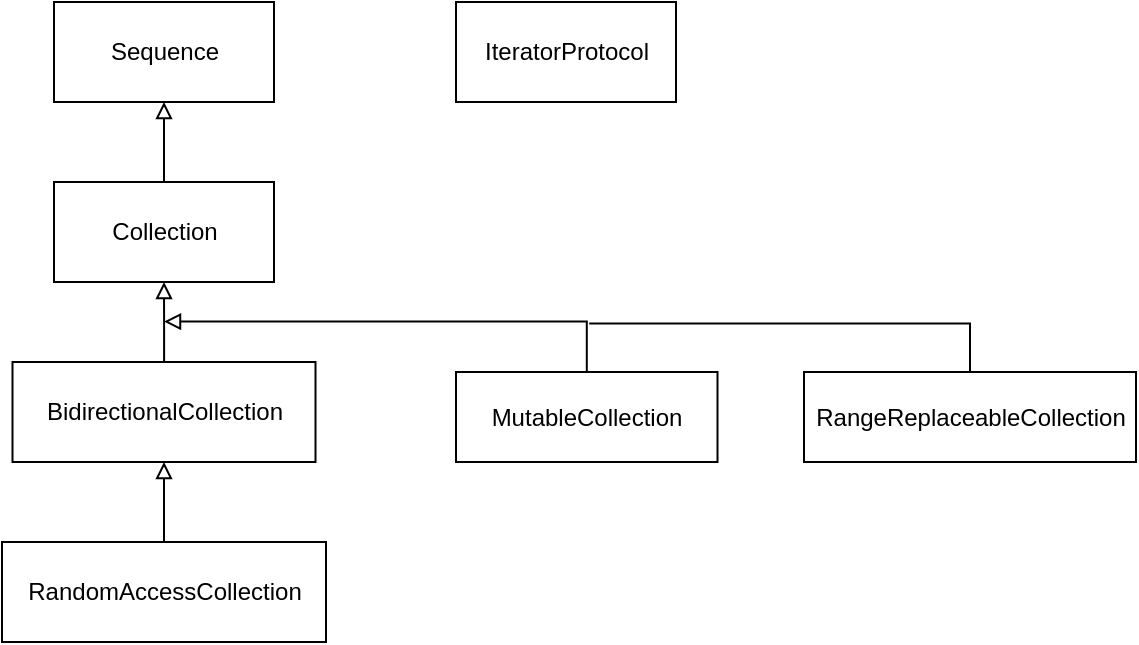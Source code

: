 <mxfile version="13.8.2" type="github"><diagram id="F7nTfTtRo0AVO9-c_3ay" name="Page-1"><mxGraphModel dx="746" dy="720" grid="0" gridSize="10" guides="1" tooltips="1" connect="1" arrows="1" fold="1" page="1" pageScale="1" pageWidth="3300" pageHeight="4681" math="0" shadow="0"><root><mxCell id="0"/><mxCell id="1" parent="0"/><mxCell id="xCoOlTU3rhB9wGRSYXpl-1" value="Sequence" style="html=1;" vertex="1" parent="1"><mxGeometry x="359" y="240" width="110" height="50" as="geometry"/></mxCell><mxCell id="xCoOlTU3rhB9wGRSYXpl-3" style="edgeStyle=orthogonalEdgeStyle;rounded=0;orthogonalLoop=1;jettySize=auto;html=1;entryX=0.5;entryY=1;entryDx=0;entryDy=0;endArrow=block;endFill=0;" edge="1" parent="1" source="xCoOlTU3rhB9wGRSYXpl-2" target="xCoOlTU3rhB9wGRSYXpl-1"><mxGeometry relative="1" as="geometry"/></mxCell><mxCell id="xCoOlTU3rhB9wGRSYXpl-2" value="Collection" style="html=1;" vertex="1" parent="1"><mxGeometry x="359" y="330" width="110" height="50" as="geometry"/></mxCell><mxCell id="xCoOlTU3rhB9wGRSYXpl-4" value="IteratorProtocol" style="html=1;" vertex="1" parent="1"><mxGeometry x="560" y="240" width="110" height="50" as="geometry"/></mxCell><mxCell id="xCoOlTU3rhB9wGRSYXpl-8" value="" style="edgeStyle=orthogonalEdgeStyle;rounded=0;orthogonalLoop=1;jettySize=auto;html=1;endArrow=block;endFill=0;" edge="1" parent="1" source="xCoOlTU3rhB9wGRSYXpl-6" target="xCoOlTU3rhB9wGRSYXpl-2"><mxGeometry relative="1" as="geometry"/></mxCell><mxCell id="xCoOlTU3rhB9wGRSYXpl-6" value="BidirectionalCollection" style="html=1;" vertex="1" parent="1"><mxGeometry x="338.25" y="420" width="151.5" height="50" as="geometry"/></mxCell><mxCell id="xCoOlTU3rhB9wGRSYXpl-13" value="" style="edgeStyle=orthogonalEdgeStyle;rounded=0;orthogonalLoop=1;jettySize=auto;html=1;endArrow=block;endFill=0;" edge="1" parent="1" source="xCoOlTU3rhB9wGRSYXpl-7" target="xCoOlTU3rhB9wGRSYXpl-6"><mxGeometry relative="1" as="geometry"><Array as="points"><mxPoint x="414" y="500"/><mxPoint x="414" y="500"/></Array></mxGeometry></mxCell><mxCell id="xCoOlTU3rhB9wGRSYXpl-7" value="RandomAccessCollection" style="html=1;" vertex="1" parent="1"><mxGeometry x="333" y="510" width="162" height="50" as="geometry"/></mxCell><mxCell id="xCoOlTU3rhB9wGRSYXpl-17" style="edgeStyle=orthogonalEdgeStyle;rounded=0;orthogonalLoop=1;jettySize=auto;html=1;endArrow=block;endFill=0;" edge="1" parent="1" source="xCoOlTU3rhB9wGRSYXpl-10"><mxGeometry relative="1" as="geometry"><mxPoint x="414" y="399.8" as="targetPoint"/><Array as="points"><mxPoint x="625" y="400"/></Array></mxGeometry></mxCell><mxCell id="xCoOlTU3rhB9wGRSYXpl-10" value="MutableCollection" style="html=1;" vertex="1" parent="1"><mxGeometry x="560" y="425" width="130.75" height="45" as="geometry"/></mxCell><mxCell id="xCoOlTU3rhB9wGRSYXpl-20" style="edgeStyle=orthogonalEdgeStyle;rounded=0;orthogonalLoop=1;jettySize=auto;html=1;exitX=0.5;exitY=0;exitDx=0;exitDy=0;endArrow=none;endFill=0;" edge="1" parent="1" source="xCoOlTU3rhB9wGRSYXpl-18"><mxGeometry relative="1" as="geometry"><mxPoint x="626.6" y="400.8" as="targetPoint"/><Array as="points"><mxPoint x="817" y="401"/></Array></mxGeometry></mxCell><mxCell id="xCoOlTU3rhB9wGRSYXpl-18" value="RangeReplaceableCollection" style="html=1;" vertex="1" parent="1"><mxGeometry x="734" y="425" width="166" height="45" as="geometry"/></mxCell></root></mxGraphModel></diagram></mxfile>